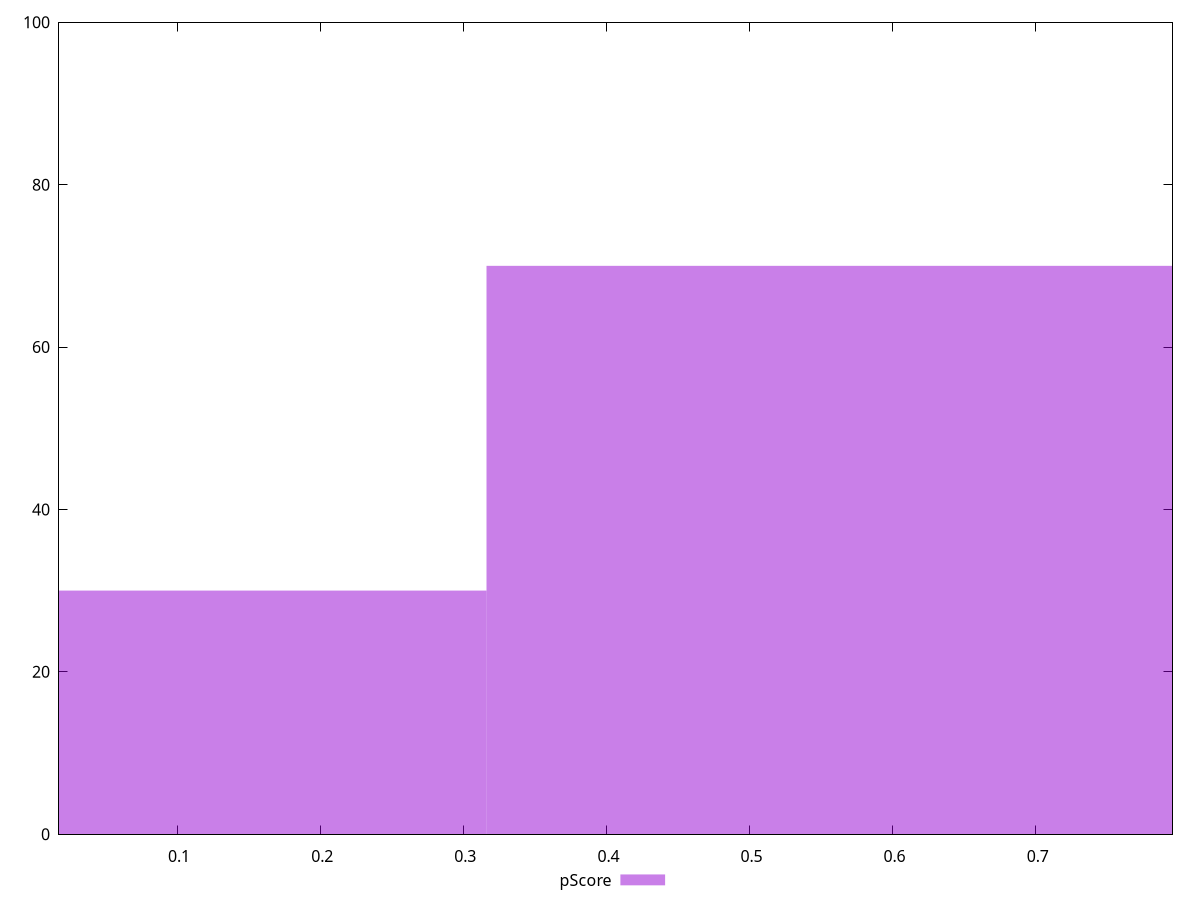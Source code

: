 reset

$pScore <<EOF
0 30
0.6324437920356715 70
EOF

set key outside below
set boxwidth 0.6324437920356715
set xrange [0.017499650102764996:0.7955705056253779]
set yrange [0:100]
set trange [0:100]
set style fill transparent solid 0.5 noborder
set terminal svg size 640, 490 enhanced background rgb 'white'
set output "report_00013_2021-02-09T12-04-24.940Z/first-cpu-idle/samples/pages+cached/pScore/histogram.svg"

plot $pScore title "pScore" with boxes

reset
